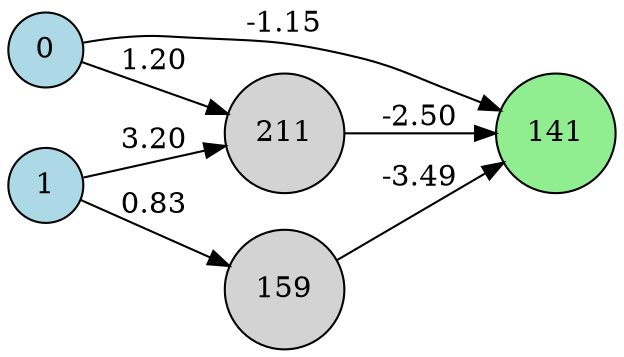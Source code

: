 digraph neat {
  rankdir=LR;
  node [shape=circle];
  node0 [label="0", style=filled, fillcolor=lightblue];
  node1 [label="1", style=filled, fillcolor=lightblue];
  node141 [label="141", style=filled, fillcolor=lightgreen];
  node159 [label="159", style=filled, fillcolor=lightgray];
  node211 [label="211", style=filled, fillcolor=lightgray];
  node0 -> node141 [label="-1.15"];
  node1 -> node159 [label="0.83"];
  node159 -> node141 [label="-3.49"];
  node1 -> node211 [label="3.20"];
  node211 -> node141 [label="-2.50"];
  node0 -> node211 [label="1.20"];
}

